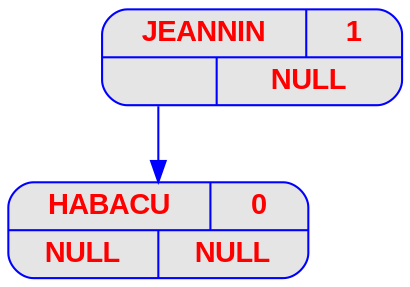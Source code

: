 digraph prenoms {
	node [
		fontname  = "Arial bold" 
		fontsize  = "14"
		fontcolor = "red"
		style     = "rounded, filled"
		shape     = "record"
		fillcolor = "grey90"
		color     = "blue"
		width     = "2"
	]

	edge [
		color     = "blue"
	]

	JEANNIN [label = "{{<c> JEANNIN | <b> 1} | { <g> | <d>}}"];
	JEANNIN [label = "{{<c> JEANNIN | <b> 1} | { <g> | <d> NULL}}"];
	JEANNIN:g -> HABACU;
	HABACU [label = "{{<c> HABACU | <b> 0} | { <g> | <d>}}"];
	HABACU [label = "{{<c> HABACU | <b> 0} | { <g> NULL | <d> NULL}}"];
}
